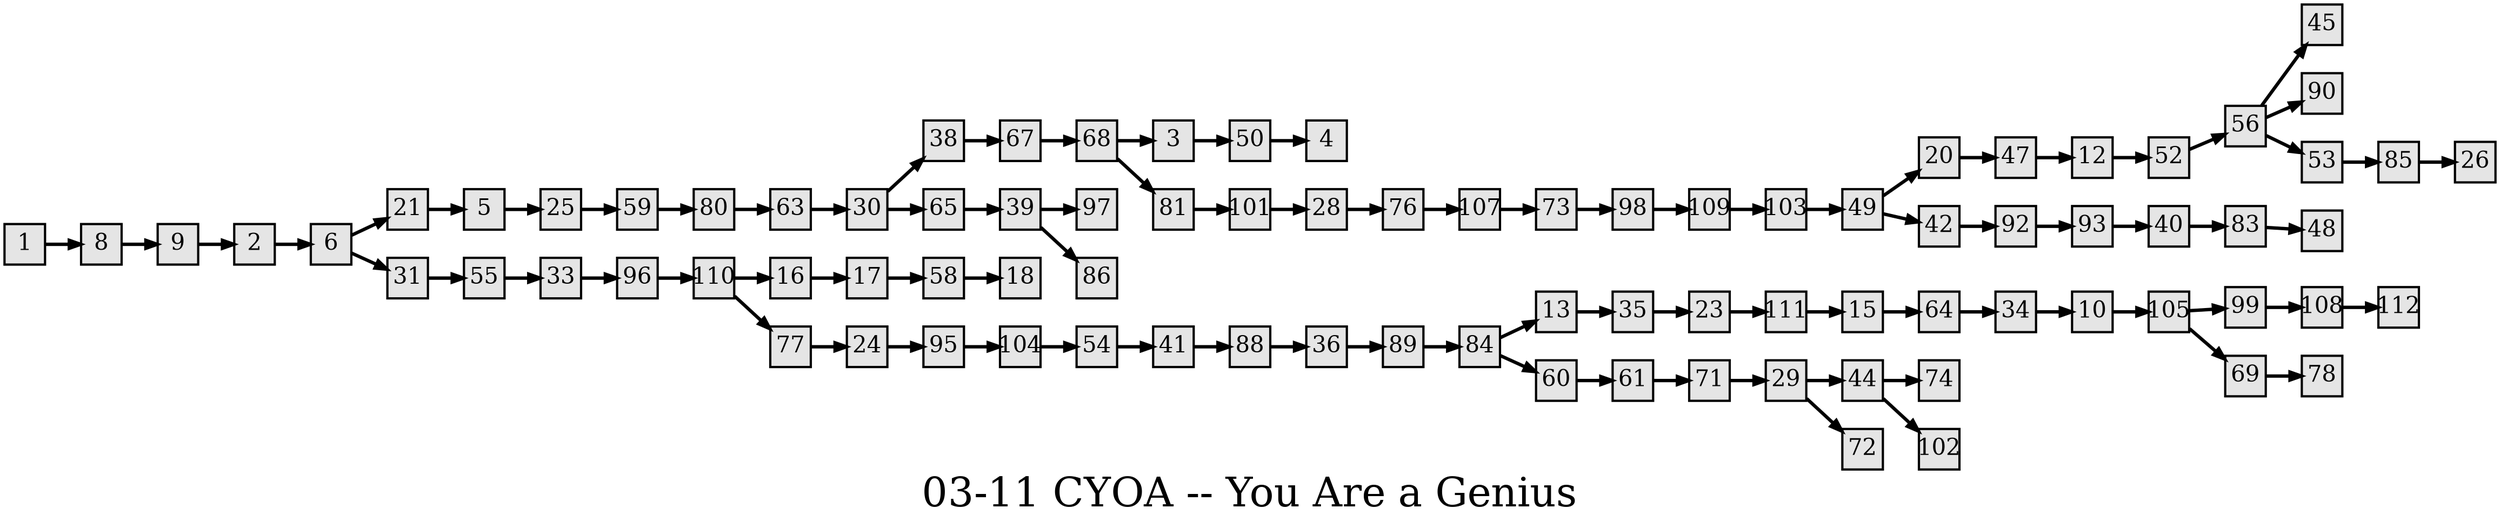 digraph g{
  graph [ label="03-11 CYOA -- You Are a Genius" rankdir=LR, ordering=out, fontsize=36, nodesep="0.35", ranksep="0.45"];
  node  [shape=rect, penwidth=2, fontsize=20, style=filled, fillcolor=grey90, margin="0,0", labelfloat=true, regular=true, fixedsize=true];
  edge  [labelfloat=true, penwidth=3, fontsize=12];

  1 -> 8;
  2 -> 6;
  3 -> 50;
  5 -> 25;
  6 -> 21;
  6 -> 31;
  8 -> 9;
  9 -> 2;
  10 -> 105;
  12 -> 52;
  13 -> 35;
  15 -> 64;
  16 -> 17;
  17 -> 58;
  20 -> 47;
  21 -> 5;
  23 -> 111;
  24 -> 95;
  25 -> 59;
  28 -> 76;
  29 -> 44;
  29 -> 72;
  30 -> 38;
  30 -> 65;
  31 -> 55;
  33 -> 96;
  34 -> 10;
  35 -> 23;
  36 -> 89;
  38 -> 67;
  39 -> 97;
  39 -> 86;
  40 -> 83;
  41 -> 88;
  42 -> 92;
  44 -> 74;
  44 -> 102;
  47 -> 12;
  49 -> 20;
  49 -> 42;
  50 -> 4;
  52 -> 56;
  53 -> 85;
  54 -> 41;
  55 -> 33;
  56 -> 45;
  56 -> 90;
  56 -> 53;
  58 -> 18;
  59 -> 80;
  60 -> 61;
  61 -> 71;
  63 -> 30;
  64 -> 34;
  65 -> 39;
  67 -> 68;
  68 -> 3;
  68 -> 81;
  69 -> 78;
  71 -> 29;
  73 -> 98;
  76 -> 107;
  77 -> 24;
  80 -> 63;
  81 -> 101;
  83 -> 48;
  84 -> 13;
  84 -> 60;
  85 -> 26;
  88 -> 36;
  89 -> 84;
  92 -> 93;
  93 -> 40;
  95 -> 104;
  96 -> 110;
  98 -> 109;
  99 -> 108;
  101 -> 28;
  103 -> 49;
  104 -> 54;
  105 -> 99;
  105 -> 69;
  107 -> 73;
  108 -> 112;
  109 -> 103;
  110 -> 16;
  110 -> 77;
  111 -> 15;
}

